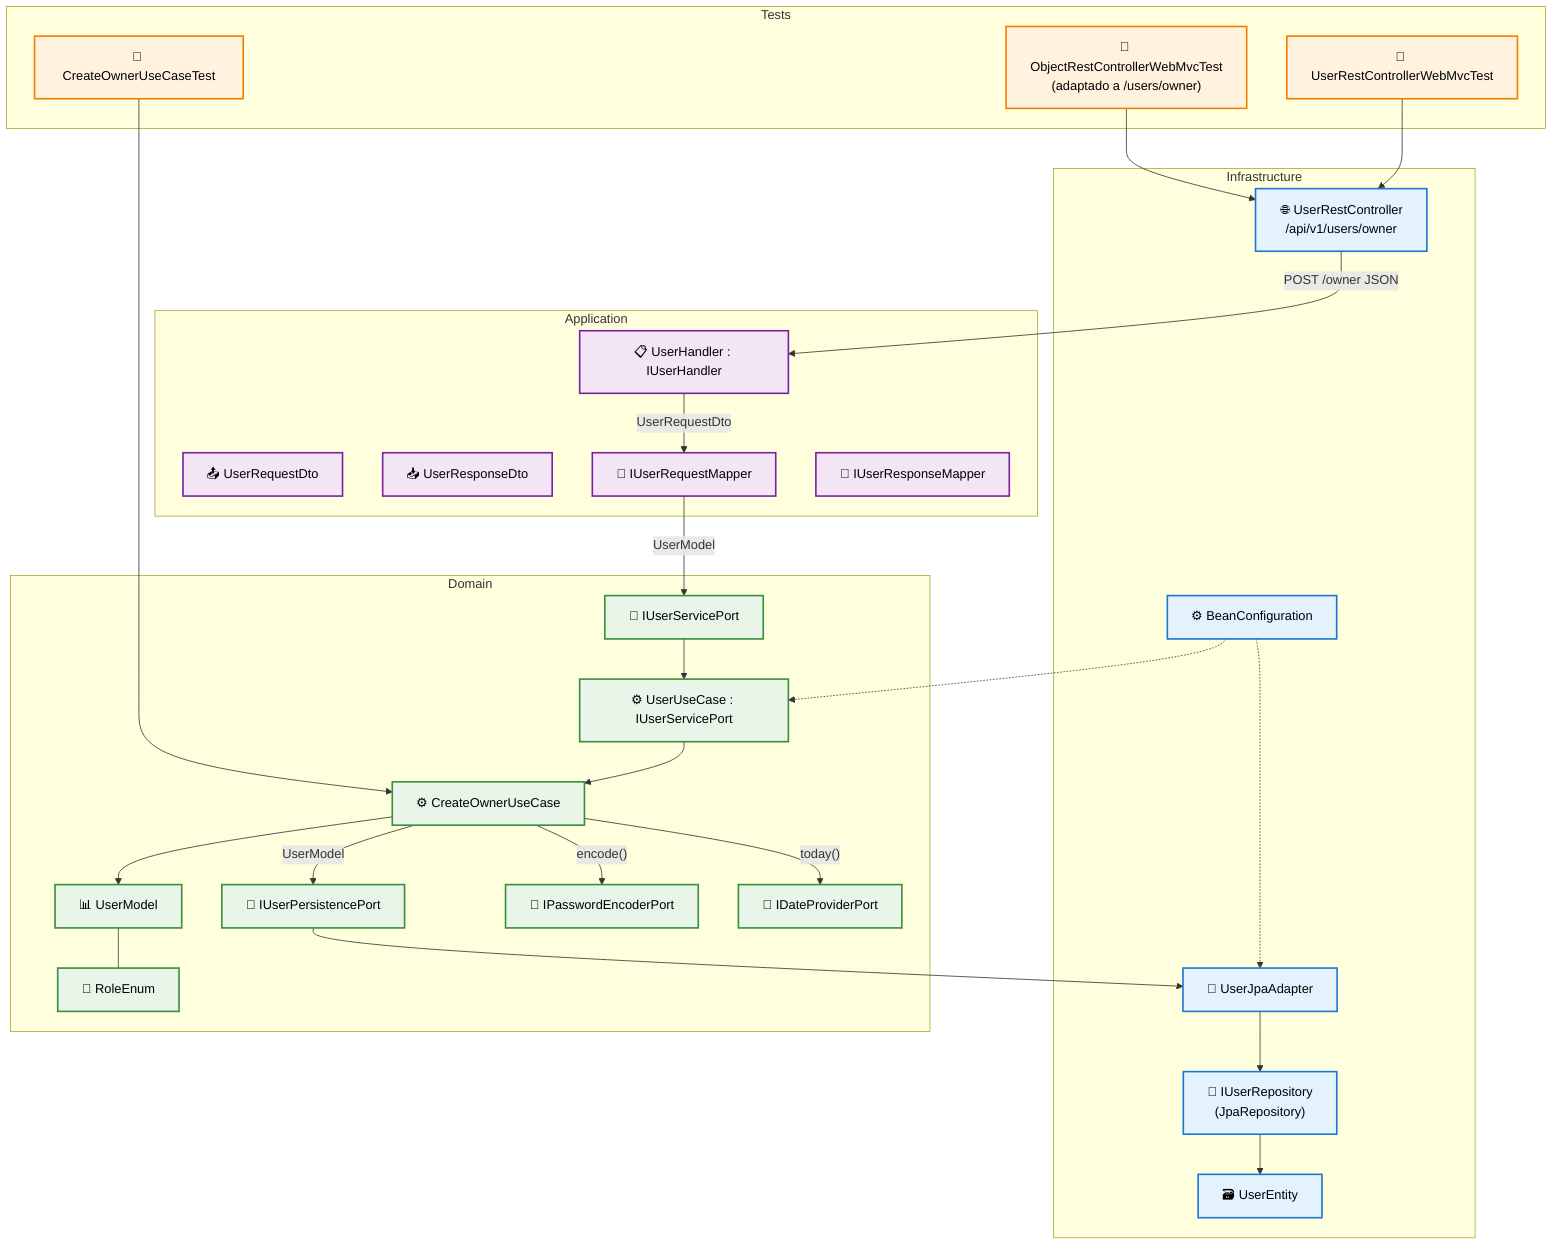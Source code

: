 graph TB
  %% HU001 - Owner creation (high-contrast)
  subgraph "Infrastructure"
    REST["🌐 UserRestController\n/api/v1/users/owner"]
    ADAPTER["💾 UserJpaAdapter"]
    REPO["🏪 IUserRepository\n(JpaRepository)"]
    ENTITY["🗃️ UserEntity"]
    CONFIG["⚙️ BeanConfiguration"]
  end

  subgraph "Application"
    HANDLER["📋 UserHandler : IUserHandler"]
    REQ_DTO["📤 UserRequestDto"]
    RES_DTO["📥 UserResponseDto"]
    REQ_MAP["🔄 IUserRequestMapper"]
    RES_MAP["🔄 IUserResponseMapper"]
  end

  subgraph "Domain"
    MODEL["📊 UserModel"]
    ROLE["🔖 RoleEnum"]
    USECASE["⚙️ CreateOwnerUseCase"]
    FACADE_UC["⚙️ UserUseCase : IUserServicePort"]
    PORT_IN["🔌 IUserServicePort"]
    PORT_PERSIST["🔌 IUserPersistencePort"]
    PORT_PWD["🔌 IPasswordEncoderPort"]
    PORT_DATE["🔌 IDateProviderPort"]
  end

  subgraph "Tests"
    T_UC["🧪 CreateOwnerUseCaseTest"]
    T_MVC1["🧪 UserRestControllerWebMvcTest"]
    T_MVC2["🧪 ObjectRestControllerWebMvcTest\n(adaptado a /users/owner)"]
  end

  %% Wiring / Flow
  REST -->|"POST /owner JSON"| HANDLER
  HANDLER -->|"UserRequestDto"| REQ_MAP
  REQ_MAP -->|"UserModel"| PORT_IN
  PORT_IN --> FACADE_UC
  FACADE_UC --> USECASE

  USECASE -->|"UserModel"| PORT_PERSIST
  USECASE -->|"encode()"| PORT_PWD
  USECASE -->|"today()"| PORT_DATE

  PORT_PERSIST --> ADAPTER
  ADAPTER --> REPO
  REPO --> ENTITY

  USECASE --> MODEL
  MODEL --- ROLE

  %% Bean configuration (wiring)
  CONFIG -.-> FACADE_UC
  CONFIG -.-> ADAPTER

  %% Tests targeting
  T_UC --> USECASE
  T_MVC1 --> REST
  T_MVC2 --> REST

  %% Styles (high contrast)
  classDef infra fill:#e3f2fd,stroke:#1976d2,stroke-width:2px,color:#000000
  classDef app fill:#f3e5f5,stroke:#7b1fa2,stroke-width:2px,color:#000000
  classDef domain fill:#e8f5e8,stroke:#388e3c,stroke-width:2px,color:#000000
  classDef tests fill:#fff3e0,stroke:#f57c00,stroke-width:2px,color:#000000

  class REST,ADAPTER,REPO,ENTITY,CONFIG infra
  class HANDLER,REQ_DTO,RES_DTO,REQ_MAP,RES_MAP app
  class MODEL,ROLE,USECASE,FACADE_UC,PORT_IN,PORT_PERSIST,PORT_PWD,PORT_DATE domain
  class T_UC,T_MVC1,T_MVC2 tests